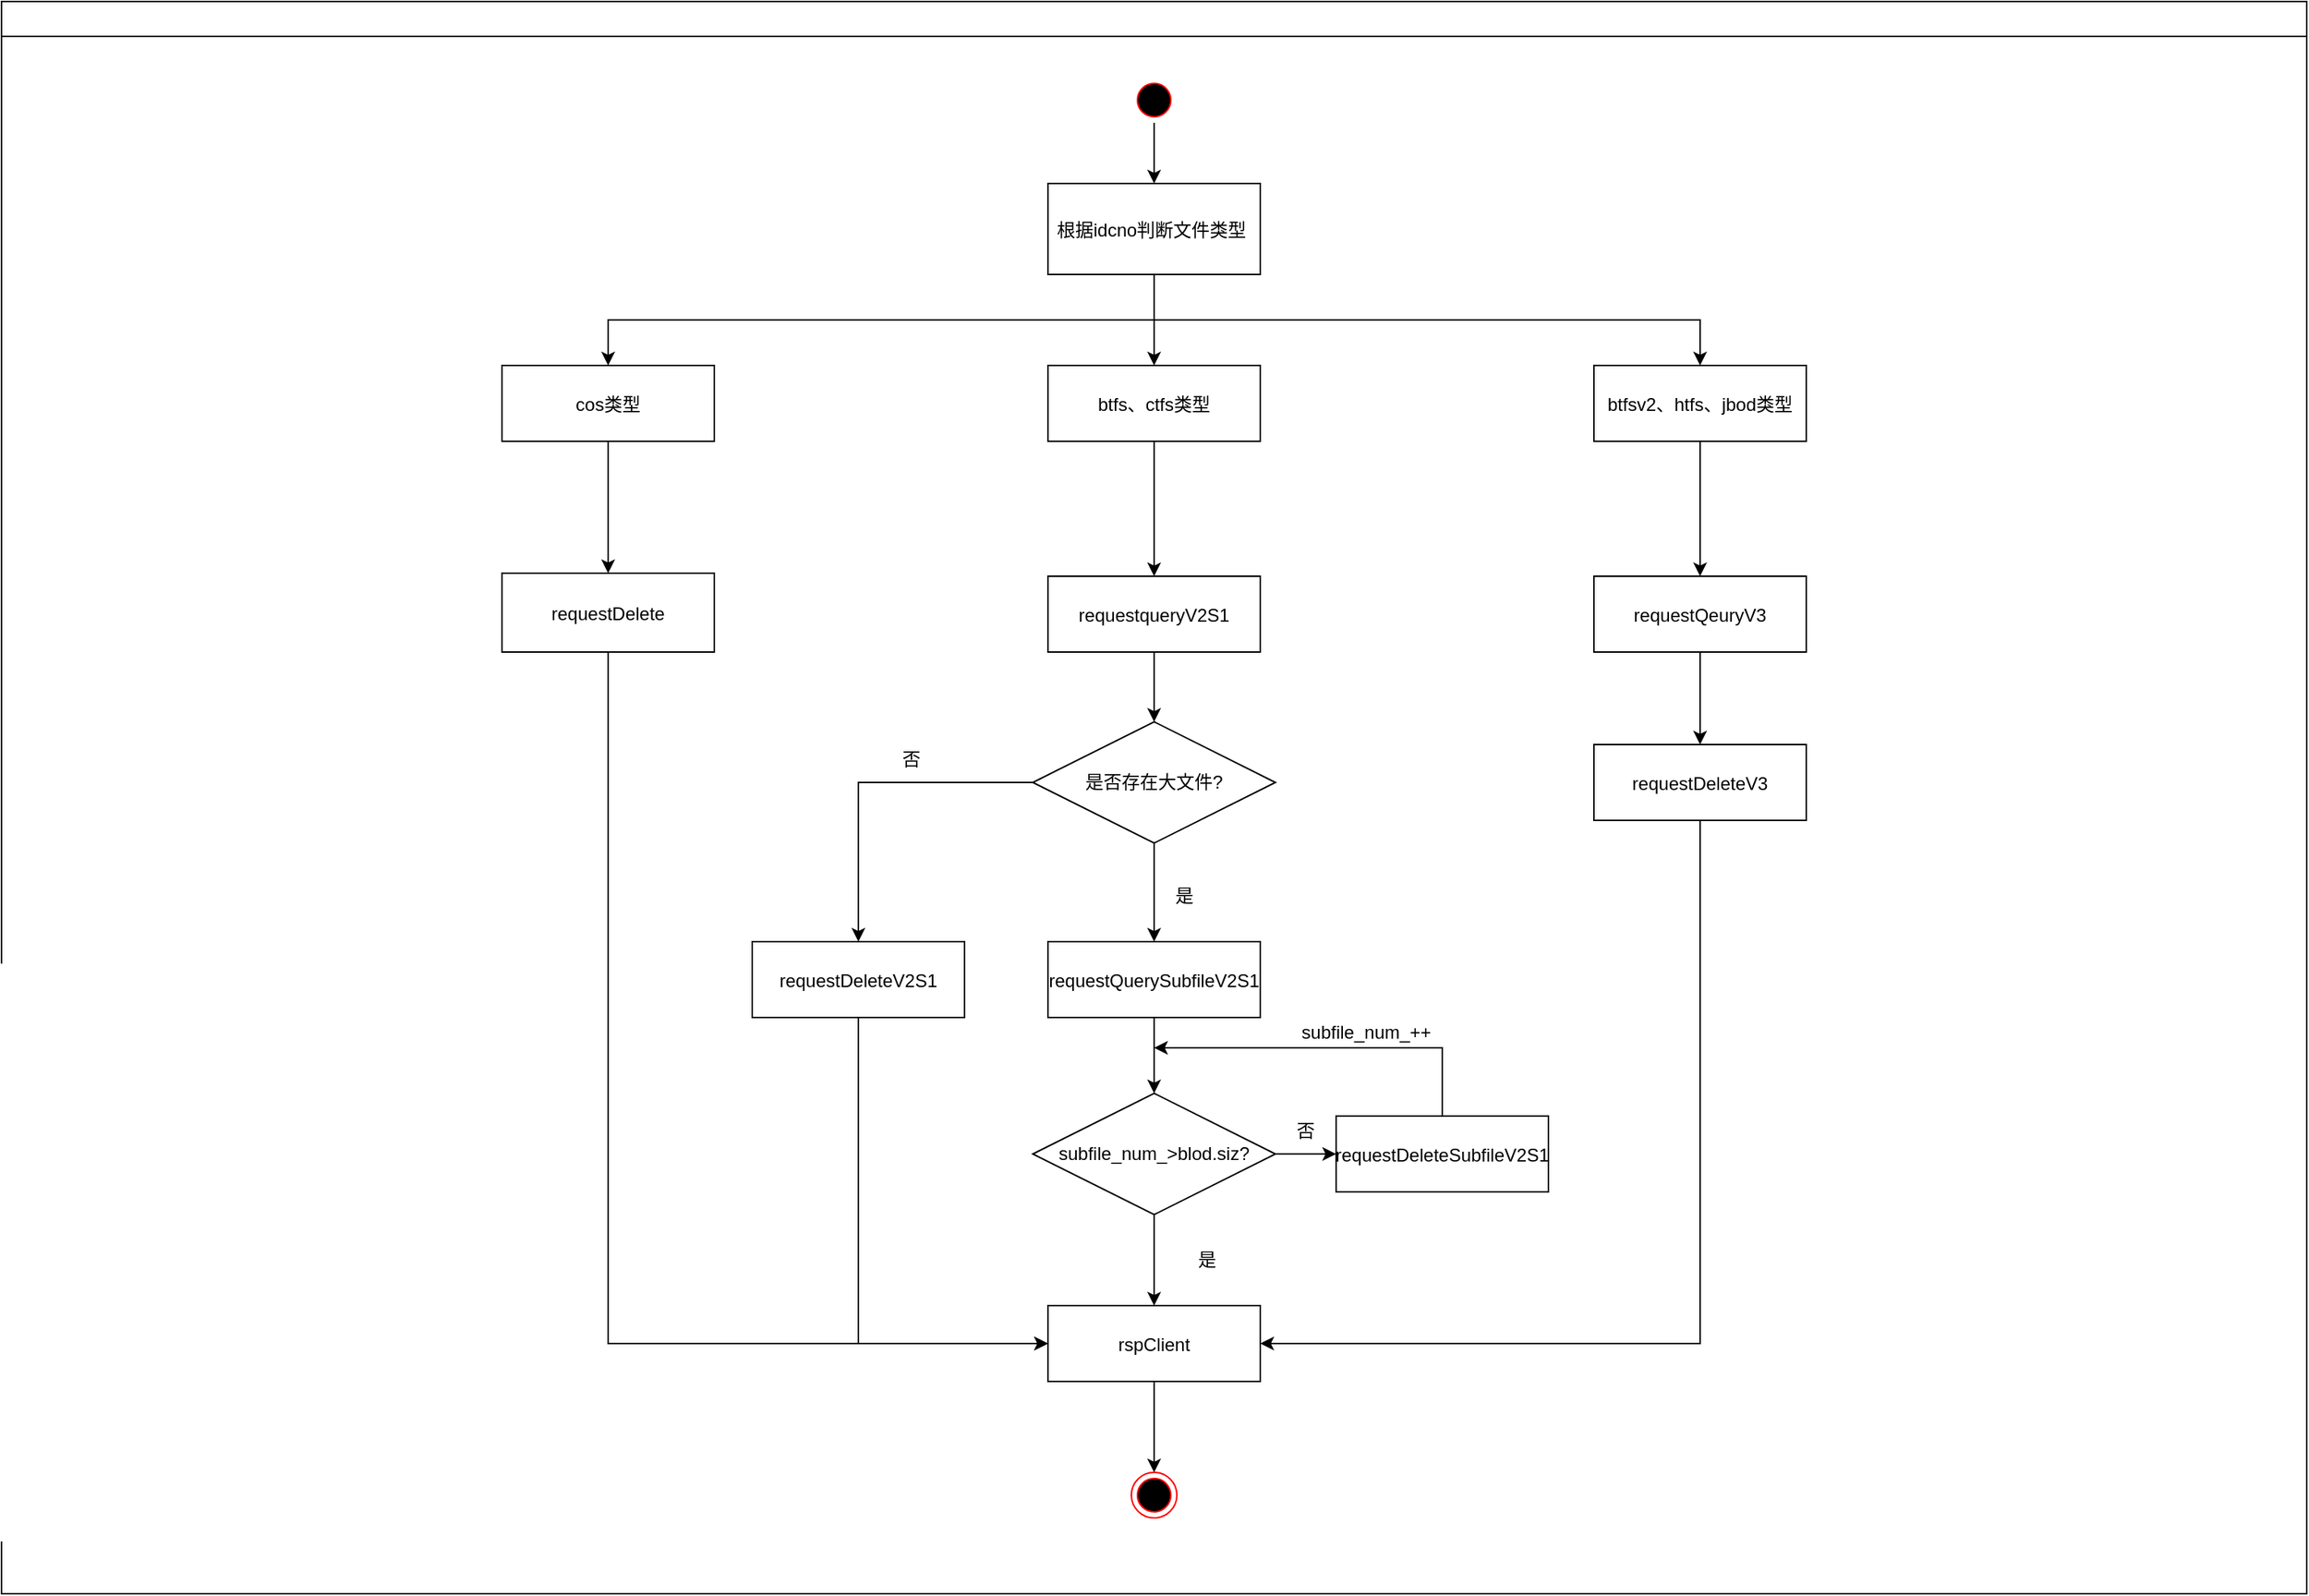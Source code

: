 <mxfile version="14.2.7" type="github">
  <diagram name="Page-1" id="e7e014a7-5840-1c2e-5031-d8a46d1fe8dd">
    <mxGraphModel dx="2062" dy="1122" grid="1" gridSize="10" guides="1" tooltips="1" connect="1" arrows="1" fold="1" page="1" pageScale="1" pageWidth="1169" pageHeight="826" background="#ffffff" math="0" shadow="0">
      <root>
        <mxCell id="0" />
        <mxCell id="1" parent="0" />
        <mxCell id="2" value="" style="swimlane;whiteSpace=wrap" parent="1" vertex="1">
          <mxGeometry x="40" y="50" width="1520" height="1050" as="geometry" />
        </mxCell>
        <mxCell id="i_HWO3nWazZqr_SpqGh3-67" style="edgeStyle=elbowEdgeStyle;rounded=0;orthogonalLoop=1;jettySize=auto;elbow=vertical;html=1;exitX=0.5;exitY=1;exitDx=0;exitDy=0;fillColor=#000000;" edge="1" parent="2" source="5" target="7">
          <mxGeometry relative="1" as="geometry" />
        </mxCell>
        <mxCell id="5" value="" style="ellipse;shape=startState;fillColor=#000000;strokeColor=#ff0000;" parent="2" vertex="1">
          <mxGeometry x="745" y="50" width="30" height="30" as="geometry" />
        </mxCell>
        <mxCell id="i_HWO3nWazZqr_SpqGh3-46" style="edgeStyle=elbowEdgeStyle;rounded=0;orthogonalLoop=1;jettySize=auto;elbow=vertical;html=1;" edge="1" parent="2" source="7" target="8">
          <mxGeometry relative="1" as="geometry" />
        </mxCell>
        <mxCell id="i_HWO3nWazZqr_SpqGh3-48" style="edgeStyle=elbowEdgeStyle;rounded=0;orthogonalLoop=1;jettySize=auto;elbow=vertical;html=1;exitX=0.5;exitY=1;exitDx=0;exitDy=0;" edge="1" parent="2" source="7" target="i_HWO3nWazZqr_SpqGh3-47">
          <mxGeometry relative="1" as="geometry" />
        </mxCell>
        <mxCell id="i_HWO3nWazZqr_SpqGh3-50" style="edgeStyle=elbowEdgeStyle;rounded=0;orthogonalLoop=1;jettySize=auto;elbow=vertical;html=1;exitX=0.5;exitY=1;exitDx=0;exitDy=0;" edge="1" parent="2" source="7" target="i_HWO3nWazZqr_SpqGh3-49">
          <mxGeometry relative="1" as="geometry" />
        </mxCell>
        <mxCell id="7" value="根据idcno判断文件类型 " style="" parent="2" vertex="1">
          <mxGeometry x="690" y="120" width="140" height="60" as="geometry" />
        </mxCell>
        <mxCell id="i_HWO3nWazZqr_SpqGh3-66" style="edgeStyle=elbowEdgeStyle;rounded=0;orthogonalLoop=1;jettySize=auto;elbow=vertical;html=1;exitX=0.5;exitY=1;exitDx=0;exitDy=0;fillColor=#000000;" edge="1" parent="2" source="8" target="10">
          <mxGeometry relative="1" as="geometry" />
        </mxCell>
        <mxCell id="8" value="cos类型" style="" parent="2" vertex="1">
          <mxGeometry x="330" y="240" width="140" height="50" as="geometry" />
        </mxCell>
        <mxCell id="i_HWO3nWazZqr_SpqGh3-82" style="edgeStyle=elbowEdgeStyle;rounded=0;orthogonalLoop=1;jettySize=auto;elbow=vertical;html=1;exitX=0.5;exitY=1;exitDx=0;exitDy=0;entryX=0;entryY=0.5;entryDx=0;entryDy=0;fillColor=#000000;" edge="1" parent="2" source="10" target="i_HWO3nWazZqr_SpqGh3-79">
          <mxGeometry relative="1" as="geometry">
            <Array as="points">
              <mxPoint x="370" y="885" />
            </Array>
          </mxGeometry>
        </mxCell>
        <mxCell id="10" value="requestDelete" style="" parent="2" vertex="1">
          <mxGeometry x="330" y="377" width="140" height="52" as="geometry" />
        </mxCell>
        <mxCell id="i_HWO3nWazZqr_SpqGh3-53" style="edgeStyle=elbowEdgeStyle;rounded=0;orthogonalLoop=1;jettySize=auto;elbow=vertical;html=1;" edge="1" parent="2" source="i_HWO3nWazZqr_SpqGh3-47" target="i_HWO3nWazZqr_SpqGh3-52">
          <mxGeometry relative="1" as="geometry" />
        </mxCell>
        <mxCell id="i_HWO3nWazZqr_SpqGh3-47" value="btfs、ctfs类型" style="" vertex="1" parent="2">
          <mxGeometry x="690" y="240" width="140" height="50" as="geometry" />
        </mxCell>
        <mxCell id="i_HWO3nWazZqr_SpqGh3-55" style="edgeStyle=elbowEdgeStyle;rounded=0;orthogonalLoop=1;jettySize=auto;elbow=vertical;html=1;exitX=0.5;exitY=1;exitDx=0;exitDy=0;entryX=0.5;entryY=0;entryDx=0;entryDy=0;" edge="1" parent="2" source="i_HWO3nWazZqr_SpqGh3-49" target="i_HWO3nWazZqr_SpqGh3-54">
          <mxGeometry relative="1" as="geometry" />
        </mxCell>
        <mxCell id="i_HWO3nWazZqr_SpqGh3-49" value="btfsv2、htfs、jbod类型" style="" vertex="1" parent="2">
          <mxGeometry x="1050" y="240" width="140" height="50" as="geometry" />
        </mxCell>
        <mxCell id="i_HWO3nWazZqr_SpqGh3-61" style="edgeStyle=elbowEdgeStyle;rounded=0;orthogonalLoop=1;jettySize=auto;elbow=vertical;html=1;exitX=0.5;exitY=1;exitDx=0;exitDy=0;" edge="1" parent="2" source="i_HWO3nWazZqr_SpqGh3-52" target="i_HWO3nWazZqr_SpqGh3-58">
          <mxGeometry relative="1" as="geometry" />
        </mxCell>
        <mxCell id="i_HWO3nWazZqr_SpqGh3-52" value="requestqueryV2S1" style="" vertex="1" parent="2">
          <mxGeometry x="690" y="379" width="140" height="50" as="geometry" />
        </mxCell>
        <mxCell id="i_HWO3nWazZqr_SpqGh3-57" style="edgeStyle=elbowEdgeStyle;rounded=0;orthogonalLoop=1;jettySize=auto;elbow=vertical;html=1;exitX=0.5;exitY=1;exitDx=0;exitDy=0;" edge="1" parent="2" source="i_HWO3nWazZqr_SpqGh3-54" target="i_HWO3nWazZqr_SpqGh3-56">
          <mxGeometry relative="1" as="geometry" />
        </mxCell>
        <mxCell id="i_HWO3nWazZqr_SpqGh3-54" value="requestQeuryV3" style="" vertex="1" parent="2">
          <mxGeometry x="1050" y="379" width="140" height="50" as="geometry" />
        </mxCell>
        <mxCell id="i_HWO3nWazZqr_SpqGh3-83" style="edgeStyle=elbowEdgeStyle;rounded=0;orthogonalLoop=1;jettySize=auto;elbow=vertical;html=1;exitX=0.5;exitY=1;exitDx=0;exitDy=0;entryX=1;entryY=0.5;entryDx=0;entryDy=0;fillColor=#000000;" edge="1" parent="2" source="i_HWO3nWazZqr_SpqGh3-56" target="i_HWO3nWazZqr_SpqGh3-79">
          <mxGeometry relative="1" as="geometry">
            <Array as="points">
              <mxPoint x="1040" y="885" />
            </Array>
          </mxGeometry>
        </mxCell>
        <mxCell id="i_HWO3nWazZqr_SpqGh3-56" value="requestDeleteV3" style="" vertex="1" parent="2">
          <mxGeometry x="1050" y="490" width="140" height="50" as="geometry" />
        </mxCell>
        <mxCell id="i_HWO3nWazZqr_SpqGh3-60" style="edgeStyle=elbowEdgeStyle;rounded=0;orthogonalLoop=1;jettySize=auto;elbow=vertical;html=1;exitX=0.5;exitY=1;exitDx=0;exitDy=0;entryX=0.5;entryY=0;entryDx=0;entryDy=0;" edge="1" parent="2" source="i_HWO3nWazZqr_SpqGh3-58" target="i_HWO3nWazZqr_SpqGh3-59">
          <mxGeometry relative="1" as="geometry">
            <Array as="points">
              <mxPoint x="620" y="515" />
            </Array>
          </mxGeometry>
        </mxCell>
        <mxCell id="i_HWO3nWazZqr_SpqGh3-64" style="edgeStyle=elbowEdgeStyle;rounded=0;orthogonalLoop=1;jettySize=auto;elbow=vertical;html=1;exitX=0.5;exitY=1;exitDx=0;exitDy=0;" edge="1" parent="2" source="i_HWO3nWazZqr_SpqGh3-58" target="i_HWO3nWazZqr_SpqGh3-63">
          <mxGeometry relative="1" as="geometry" />
        </mxCell>
        <mxCell id="i_HWO3nWazZqr_SpqGh3-58" value="是否存在大文件?" style="rhombus;whiteSpace=wrap;html=1;" vertex="1" parent="2">
          <mxGeometry x="680" y="475" width="160" height="80" as="geometry" />
        </mxCell>
        <mxCell id="i_HWO3nWazZqr_SpqGh3-81" style="edgeStyle=elbowEdgeStyle;rounded=0;orthogonalLoop=1;jettySize=auto;elbow=vertical;html=1;exitX=0.5;exitY=1;exitDx=0;exitDy=0;entryX=0;entryY=0.5;entryDx=0;entryDy=0;fillColor=#000000;" edge="1" parent="2" source="i_HWO3nWazZqr_SpqGh3-59" target="i_HWO3nWazZqr_SpqGh3-79">
          <mxGeometry relative="1" as="geometry">
            <Array as="points">
              <mxPoint x="565" y="885" />
            </Array>
          </mxGeometry>
        </mxCell>
        <mxCell id="i_HWO3nWazZqr_SpqGh3-59" value="requestDeleteV2S1" style="" vertex="1" parent="2">
          <mxGeometry x="495" y="620" width="140" height="50" as="geometry" />
        </mxCell>
        <mxCell id="i_HWO3nWazZqr_SpqGh3-62" value="否" style="text;html=1;strokeColor=none;fillColor=none;align=center;verticalAlign=middle;whiteSpace=wrap;rounded=0;" vertex="1" parent="2">
          <mxGeometry x="580" y="490" width="40" height="20" as="geometry" />
        </mxCell>
        <mxCell id="i_HWO3nWazZqr_SpqGh3-70" style="edgeStyle=elbowEdgeStyle;rounded=0;orthogonalLoop=1;jettySize=auto;elbow=vertical;html=1;exitX=0.5;exitY=1;exitDx=0;exitDy=0;entryX=0.5;entryY=0;entryDx=0;entryDy=0;fillColor=#000000;" edge="1" parent="2" source="i_HWO3nWazZqr_SpqGh3-63" target="i_HWO3nWazZqr_SpqGh3-69">
          <mxGeometry relative="1" as="geometry" />
        </mxCell>
        <mxCell id="i_HWO3nWazZqr_SpqGh3-63" value="requestQuerySubfileV2S1" style="" vertex="1" parent="2">
          <mxGeometry x="690" y="620" width="140" height="50" as="geometry" />
        </mxCell>
        <mxCell id="i_HWO3nWazZqr_SpqGh3-65" value="是" style="text;html=1;strokeColor=none;fillColor=none;align=center;verticalAlign=middle;whiteSpace=wrap;rounded=0;" vertex="1" parent="2">
          <mxGeometry x="760" y="580" width="40" height="20" as="geometry" />
        </mxCell>
        <mxCell id="i_HWO3nWazZqr_SpqGh3-72" style="edgeStyle=elbowEdgeStyle;rounded=0;orthogonalLoop=1;jettySize=auto;elbow=vertical;html=1;exitX=1;exitY=0.5;exitDx=0;exitDy=0;entryX=0;entryY=0.5;entryDx=0;entryDy=0;fillColor=#000000;" edge="1" parent="2" source="i_HWO3nWazZqr_SpqGh3-69" target="i_HWO3nWazZqr_SpqGh3-71">
          <mxGeometry relative="1" as="geometry" />
        </mxCell>
        <mxCell id="i_HWO3nWazZqr_SpqGh3-80" style="edgeStyle=elbowEdgeStyle;rounded=0;orthogonalLoop=1;jettySize=auto;elbow=vertical;html=1;exitX=0.5;exitY=1;exitDx=0;exitDy=0;fillColor=#000000;" edge="1" parent="2" source="i_HWO3nWazZqr_SpqGh3-69" target="i_HWO3nWazZqr_SpqGh3-79">
          <mxGeometry relative="1" as="geometry" />
        </mxCell>
        <mxCell id="i_HWO3nWazZqr_SpqGh3-69" value="subfile_num_&amp;gt;blod.siz?" style="rhombus;whiteSpace=wrap;html=1;" vertex="1" parent="2">
          <mxGeometry x="680" y="720" width="160" height="80" as="geometry" />
        </mxCell>
        <mxCell id="i_HWO3nWazZqr_SpqGh3-71" value="requestDeleteSubfileV2S1" style="" vertex="1" parent="2">
          <mxGeometry x="880" y="735" width="140" height="50" as="geometry" />
        </mxCell>
        <mxCell id="i_HWO3nWazZqr_SpqGh3-74" value="否" style="text;html=1;strokeColor=none;fillColor=none;align=center;verticalAlign=middle;whiteSpace=wrap;rounded=0;" vertex="1" parent="2">
          <mxGeometry x="840" y="735" width="40" height="20" as="geometry" />
        </mxCell>
        <mxCell id="i_HWO3nWazZqr_SpqGh3-75" value="是" style="text;html=1;strokeColor=none;fillColor=none;align=center;verticalAlign=middle;whiteSpace=wrap;rounded=0;" vertex="1" parent="2">
          <mxGeometry x="775" y="820" width="40" height="20" as="geometry" />
        </mxCell>
        <mxCell id="i_HWO3nWazZqr_SpqGh3-85" style="edgeStyle=elbowEdgeStyle;rounded=0;orthogonalLoop=1;jettySize=auto;elbow=vertical;html=1;exitX=0.5;exitY=1;exitDx=0;exitDy=0;fillColor=#000000;" edge="1" parent="2" source="i_HWO3nWazZqr_SpqGh3-79" target="i_HWO3nWazZqr_SpqGh3-84">
          <mxGeometry relative="1" as="geometry" />
        </mxCell>
        <mxCell id="i_HWO3nWazZqr_SpqGh3-79" value="rspClient" style="" vertex="1" parent="2">
          <mxGeometry x="690" y="860" width="140" height="50" as="geometry" />
        </mxCell>
        <mxCell id="i_HWO3nWazZqr_SpqGh3-84" value="" style="ellipse;html=1;shape=endState;fillColor=#000000;strokeColor=#ff0000;" vertex="1" parent="2">
          <mxGeometry x="745" y="970" width="30" height="30" as="geometry" />
        </mxCell>
        <mxCell id="i_HWO3nWazZqr_SpqGh3-86" value="subfile_num_++" style="text;html=1;strokeColor=none;fillColor=none;align=center;verticalAlign=middle;whiteSpace=wrap;rounded=0;" vertex="1" parent="2">
          <mxGeometry x="880" y="670" width="40" height="20" as="geometry" />
        </mxCell>
        <mxCell id="i_HWO3nWazZqr_SpqGh3-73" style="edgeStyle=elbowEdgeStyle;rounded=0;orthogonalLoop=1;jettySize=auto;elbow=vertical;html=1;exitX=0.5;exitY=0;exitDx=0;exitDy=0;fillColor=#000000;" edge="1" parent="1" source="i_HWO3nWazZqr_SpqGh3-71">
          <mxGeometry relative="1" as="geometry">
            <mxPoint x="800" y="740" as="targetPoint" />
            <Array as="points">
              <mxPoint x="850" y="740" />
            </Array>
          </mxGeometry>
        </mxCell>
      </root>
    </mxGraphModel>
  </diagram>
</mxfile>
